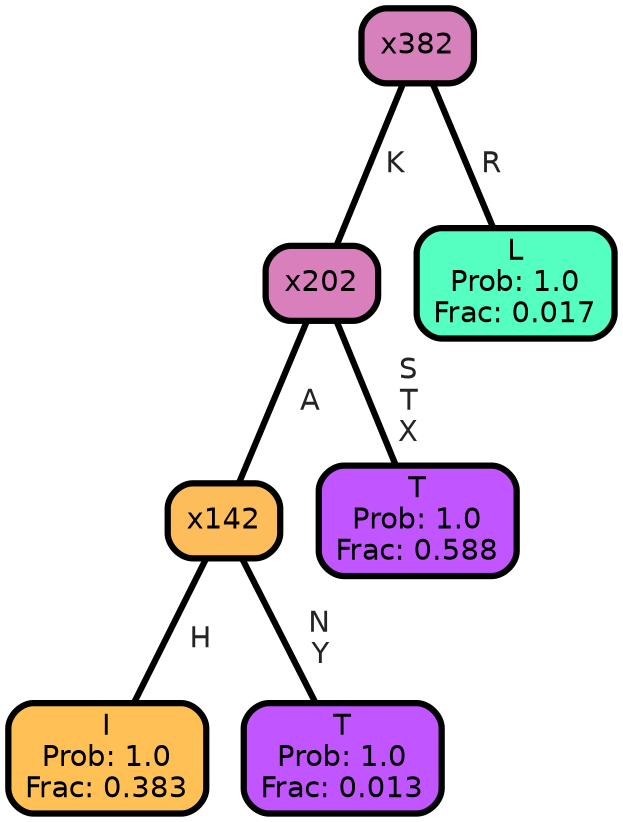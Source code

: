 graph Tree {
node [shape=box, style="filled, rounded",color="black",penwidth="3",fontcolor="black",                 fontname=helvetica] ;
graph [ranksep="0 equally", splines=straight,                 bgcolor=transparent, dpi=200] ;
edge [fontname=helvetica, fontweight=bold,fontcolor=grey14,color=black] ;
0 [label="I
Prob: 1.0
Frac: 0.383", fillcolor="#ffc155"] ;
1 [label="x142", fillcolor="#fdbd5a"] ;
2 [label="T
Prob: 1.0
Frac: 0.013", fillcolor="#c155ff"] ;
3 [label="x202", fillcolor="#d97fbc"] ;
4 [label="T
Prob: 1.0
Frac: 0.588", fillcolor="#c155ff"] ;
5 [label="x382", fillcolor="#d681bc"] ;
6 [label="L
Prob: 1.0
Frac: 0.017", fillcolor="#55ffc1"] ;
1 -- 0 [label=" H",penwidth=3] ;
1 -- 2 [label=" N\n Y",penwidth=3] ;
3 -- 1 [label=" A",penwidth=3] ;
3 -- 4 [label=" S\n T\n X",penwidth=3] ;
5 -- 3 [label=" K",penwidth=3] ;
5 -- 6 [label=" R",penwidth=3] ;
{rank = same;}}